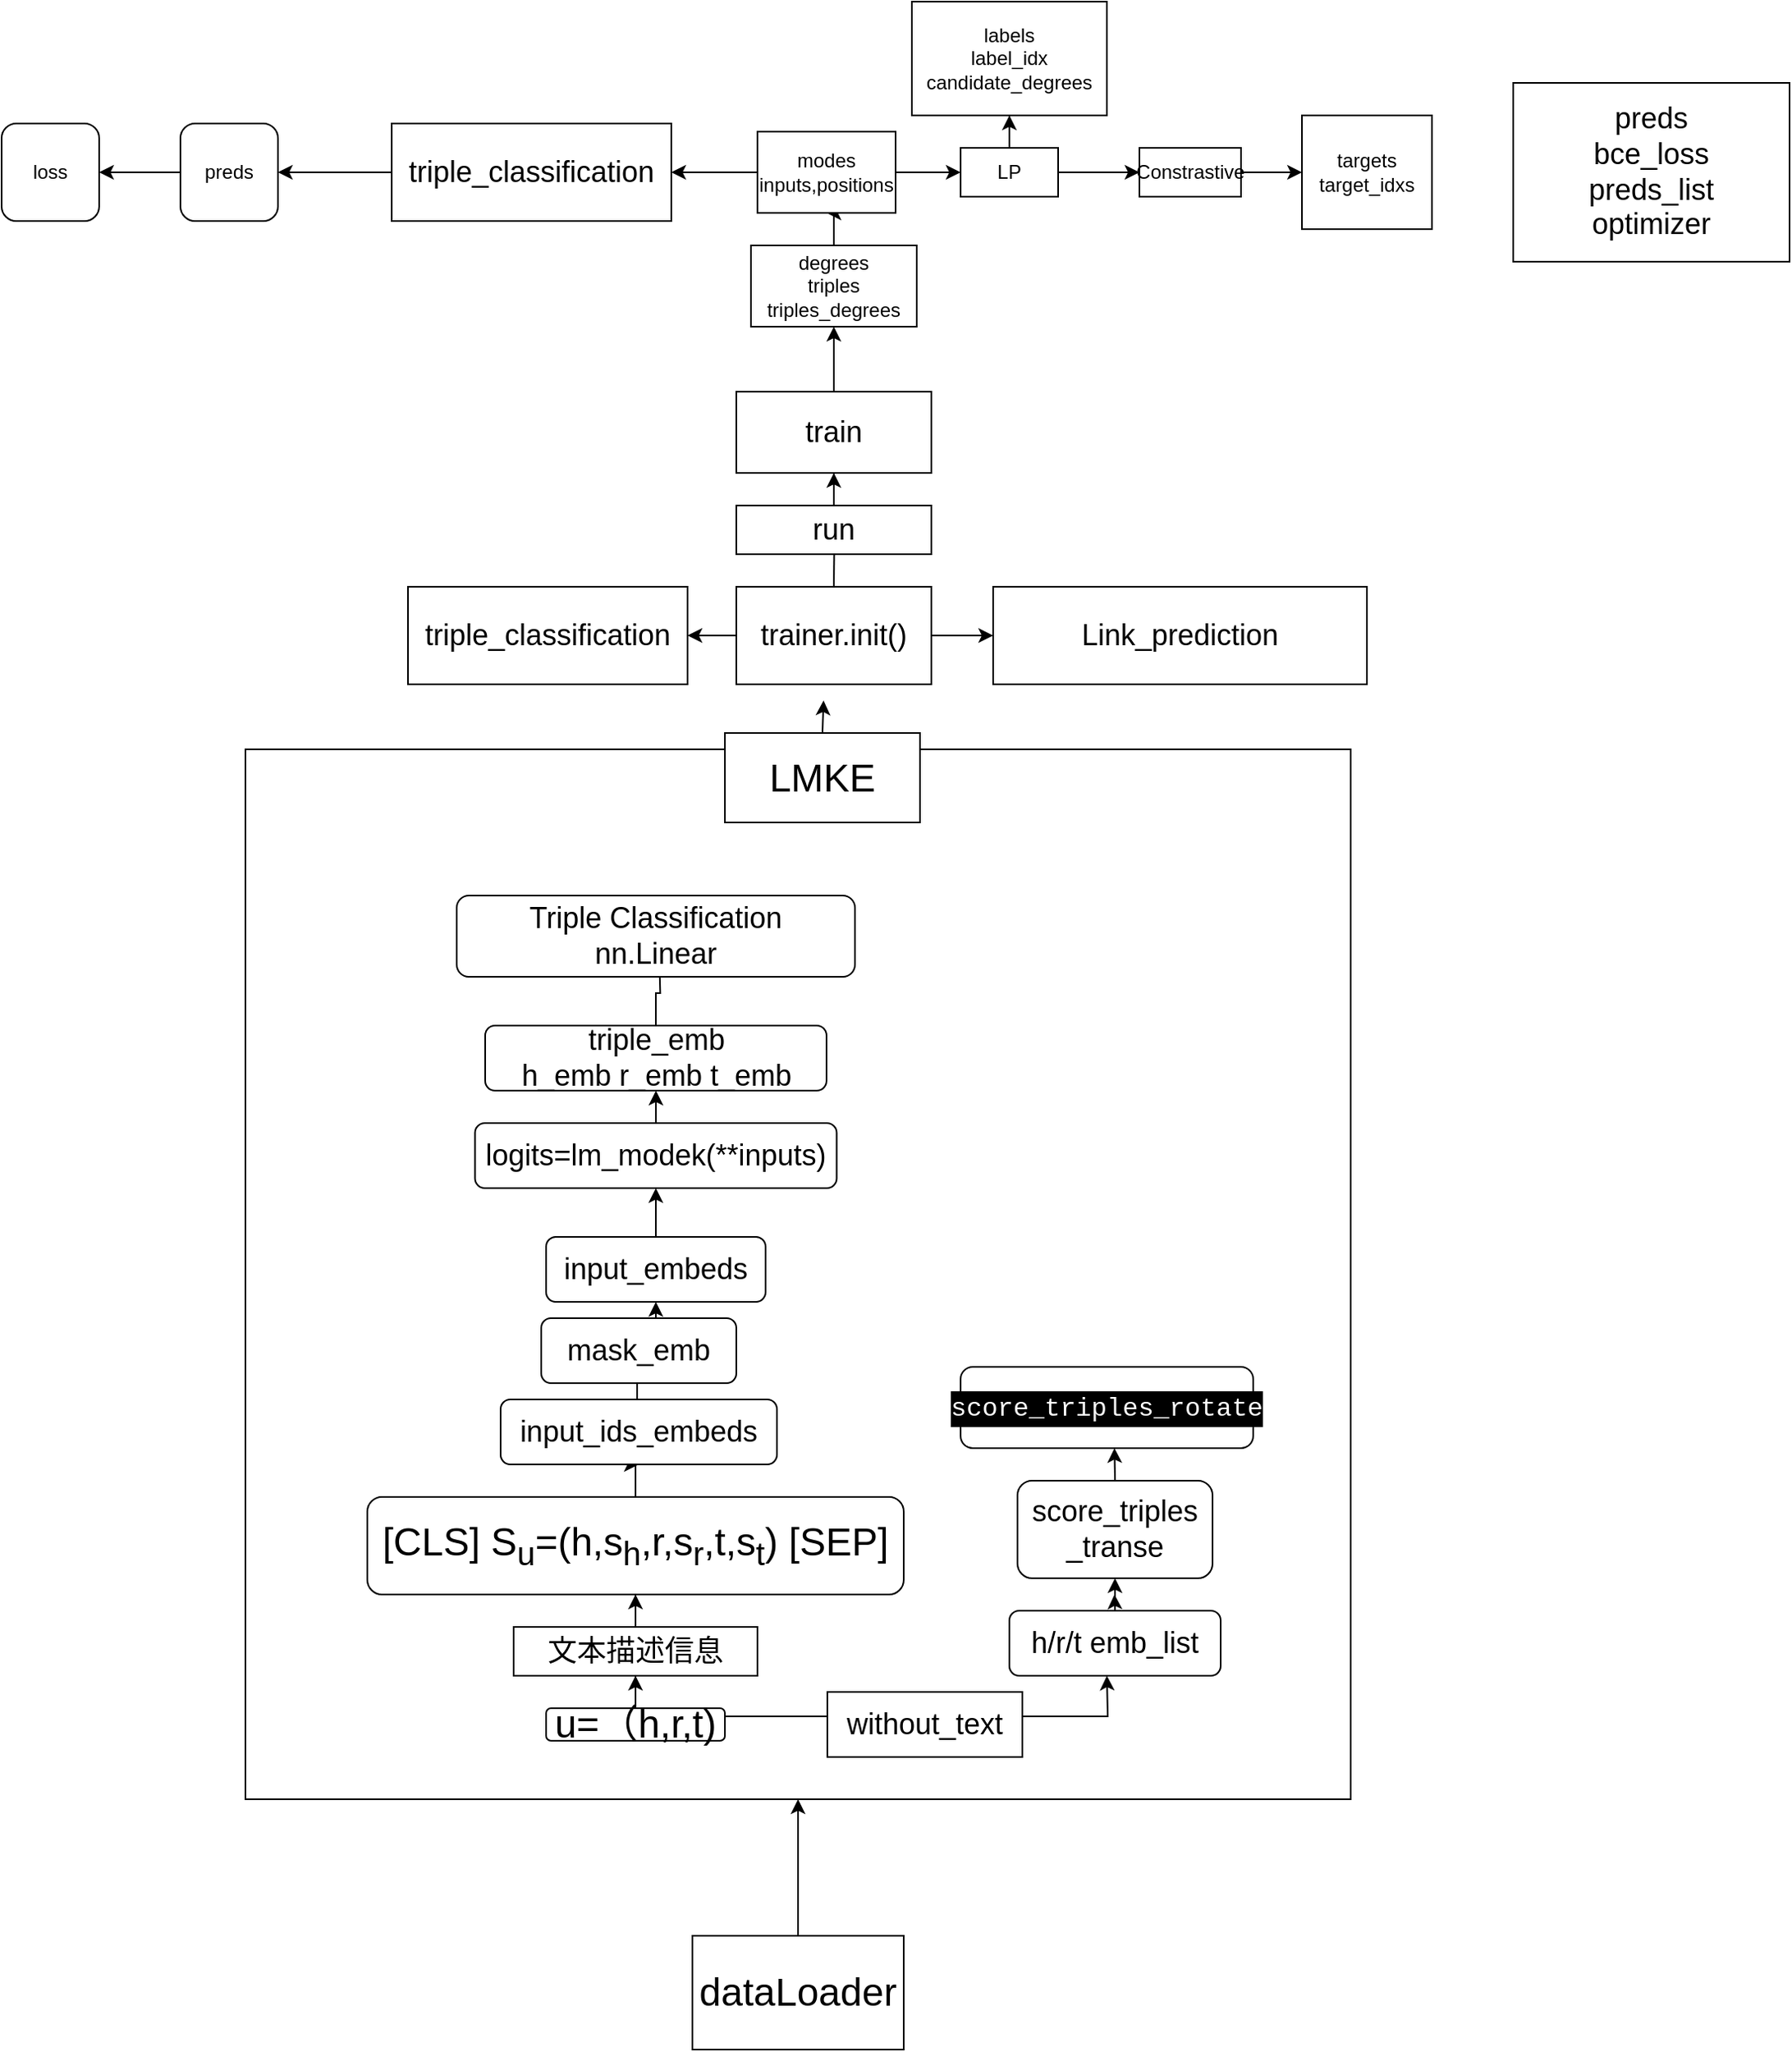 <mxfile version="21.7.4" type="github">
  <diagram name="第 1 页" id="9JXRR2FQcuDCm_Itce8K">
    <mxGraphModel dx="1656" dy="943" grid="1" gridSize="10" guides="1" tooltips="1" connect="1" arrows="1" fold="1" page="1" pageScale="1" pageWidth="827" pageHeight="1169" math="0" shadow="0">
      <root>
        <mxCell id="0" />
        <mxCell id="1" parent="0" />
        <mxCell id="J2ooBoPmb8nhM15LZhtm-82" value="" style="rounded=0;whiteSpace=wrap;html=1;" parent="1" vertex="1">
          <mxGeometry x="-150" y="540" width="680" height="646" as="geometry" />
        </mxCell>
        <mxCell id="J2ooBoPmb8nhM15LZhtm-6" value="" style="edgeStyle=orthogonalEdgeStyle;rounded=0;orthogonalLoop=1;jettySize=auto;html=1;" parent="1" source="J2ooBoPmb8nhM15LZhtm-7" target="J2ooBoPmb8nhM15LZhtm-4" edge="1">
          <mxGeometry relative="1" as="geometry" />
        </mxCell>
        <mxCell id="J2ooBoPmb8nhM15LZhtm-38" style="edgeStyle=orthogonalEdgeStyle;rounded=0;orthogonalLoop=1;jettySize=auto;html=1;exitX=1;exitY=0.25;exitDx=0;exitDy=0;" parent="1" source="J2ooBoPmb8nhM15LZhtm-3" edge="1">
          <mxGeometry relative="1" as="geometry">
            <mxPoint x="380.0" y="1110" as="targetPoint" />
          </mxGeometry>
        </mxCell>
        <mxCell id="J2ooBoPmb8nhM15LZhtm-3" value="&lt;font style=&quot;font-size: 24px;&quot;&gt;u=（h,r,t)&lt;/font&gt;" style="rounded=1;whiteSpace=wrap;html=1;" parent="1" vertex="1">
          <mxGeometry x="35" y="1130" width="110" height="20" as="geometry" />
        </mxCell>
        <mxCell id="J2ooBoPmb8nhM15LZhtm-20" style="edgeStyle=orthogonalEdgeStyle;rounded=0;orthogonalLoop=1;jettySize=auto;html=1;exitX=0.5;exitY=0;exitDx=0;exitDy=0;" parent="1" source="J2ooBoPmb8nhM15LZhtm-4" target="J2ooBoPmb8nhM15LZhtm-16" edge="1">
          <mxGeometry relative="1" as="geometry" />
        </mxCell>
        <mxCell id="J2ooBoPmb8nhM15LZhtm-4" value="&lt;font style=&quot;font-size: 24px;&quot;&gt;&lt;font style=&quot;&quot;&gt;[CLS] S&lt;sub&gt;u&lt;/sub&gt;&lt;/font&gt;&lt;font style=&quot;&quot;&gt;=(h,s&lt;sub style=&quot;&quot;&gt;h&lt;/sub&gt;,r,s&lt;sub style=&quot;&quot;&gt;r&lt;/sub&gt;,t,s&lt;sub style=&quot;&quot;&gt;t&lt;/sub&gt;) [SEP]&lt;/font&gt;&lt;/font&gt;" style="rounded=1;whiteSpace=wrap;html=1;" parent="1" vertex="1">
          <mxGeometry x="-75" y="1000" width="330" height="60" as="geometry" />
        </mxCell>
        <mxCell id="J2ooBoPmb8nhM15LZhtm-9" value="" style="edgeStyle=orthogonalEdgeStyle;rounded=0;orthogonalLoop=1;jettySize=auto;html=1;" parent="1" source="J2ooBoPmb8nhM15LZhtm-3" target="J2ooBoPmb8nhM15LZhtm-7" edge="1">
          <mxGeometry relative="1" as="geometry">
            <mxPoint x="90" y="1140" as="sourcePoint" />
            <mxPoint x="145" y="980" as="targetPoint" />
          </mxGeometry>
        </mxCell>
        <mxCell id="J2ooBoPmb8nhM15LZhtm-7" value="&lt;font style=&quot;font-size: 18px;&quot;&gt;文本描述信息&lt;/font&gt;" style="rounded=0;whiteSpace=wrap;html=1;" parent="1" vertex="1">
          <mxGeometry x="15" y="1080" width="150" height="30" as="geometry" />
        </mxCell>
        <mxCell id="J2ooBoPmb8nhM15LZhtm-22" style="edgeStyle=orthogonalEdgeStyle;rounded=0;orthogonalLoop=1;jettySize=auto;html=1;exitX=0.5;exitY=0;exitDx=0;exitDy=0;" parent="1" source="J2ooBoPmb8nhM15LZhtm-16" edge="1">
          <mxGeometry relative="1" as="geometry">
            <mxPoint x="91" y="910" as="targetPoint" />
          </mxGeometry>
        </mxCell>
        <mxCell id="J2ooBoPmb8nhM15LZhtm-16" value="&lt;span style=&quot;font-size: 18px;&quot;&gt;input_ids_embeds&lt;/span&gt;" style="rounded=1;whiteSpace=wrap;html=1;" parent="1" vertex="1">
          <mxGeometry x="7" y="940" width="170" height="40" as="geometry" />
        </mxCell>
        <mxCell id="J2ooBoPmb8nhM15LZhtm-28" style="edgeStyle=orthogonalEdgeStyle;rounded=0;orthogonalLoop=1;jettySize=auto;html=1;exitX=0.5;exitY=0;exitDx=0;exitDy=0;entryX=0.5;entryY=1;entryDx=0;entryDy=0;" parent="1" source="J2ooBoPmb8nhM15LZhtm-19" target="J2ooBoPmb8nhM15LZhtm-23" edge="1">
          <mxGeometry relative="1" as="geometry" />
        </mxCell>
        <mxCell id="J2ooBoPmb8nhM15LZhtm-19" value="&lt;font style=&quot;font-size: 18px;&quot;&gt;mask_emb&lt;/font&gt;" style="rounded=1;whiteSpace=wrap;html=1;" parent="1" vertex="1">
          <mxGeometry x="32" y="890" width="120" height="40" as="geometry" />
        </mxCell>
        <mxCell id="J2ooBoPmb8nhM15LZhtm-23" value="&lt;font style=&quot;font-size: 18px;&quot;&gt;input_embeds&lt;/font&gt;" style="rounded=1;whiteSpace=wrap;html=1;" parent="1" vertex="1">
          <mxGeometry x="35" y="840" width="135" height="40" as="geometry" />
        </mxCell>
        <mxCell id="J2ooBoPmb8nhM15LZhtm-33" value="" style="edgeStyle=orthogonalEdgeStyle;rounded=0;orthogonalLoop=1;jettySize=auto;html=1;" parent="1" source="J2ooBoPmb8nhM15LZhtm-24" target="J2ooBoPmb8nhM15LZhtm-26" edge="1">
          <mxGeometry relative="1" as="geometry" />
        </mxCell>
        <mxCell id="J2ooBoPmb8nhM15LZhtm-24" value="&lt;font style=&quot;font-size: 18px;&quot;&gt;logits=lm_modek(**inputs)&lt;/font&gt;" style="rounded=1;whiteSpace=wrap;html=1;" parent="1" vertex="1">
          <mxGeometry x="-8.75" y="770" width="222.5" height="40" as="geometry" />
        </mxCell>
        <mxCell id="J2ooBoPmb8nhM15LZhtm-37" style="edgeStyle=orthogonalEdgeStyle;rounded=0;orthogonalLoop=1;jettySize=auto;html=1;exitX=0.5;exitY=0;exitDx=0;exitDy=0;" parent="1" source="J2ooBoPmb8nhM15LZhtm-26" edge="1">
          <mxGeometry relative="1" as="geometry">
            <mxPoint x="104.667" y="670" as="targetPoint" />
          </mxGeometry>
        </mxCell>
        <mxCell id="J2ooBoPmb8nhM15LZhtm-26" value="&lt;font style=&quot;font-size: 18px;&quot;&gt;triple_emb&lt;br&gt;h_emb r_emb t_emb&lt;/font&gt;" style="rounded=1;whiteSpace=wrap;html=1;" parent="1" vertex="1">
          <mxGeometry x="-2.5" y="710" width="210" height="40" as="geometry" />
        </mxCell>
        <mxCell id="J2ooBoPmb8nhM15LZhtm-31" value="" style="endArrow=classic;html=1;rounded=0;exitX=0.5;exitY=0;exitDx=0;exitDy=0;entryX=0.5;entryY=1;entryDx=0;entryDy=0;" parent="1" source="J2ooBoPmb8nhM15LZhtm-23" target="J2ooBoPmb8nhM15LZhtm-24" edge="1">
          <mxGeometry width="50" height="50" relative="1" as="geometry">
            <mxPoint x="60" y="860" as="sourcePoint" />
            <mxPoint x="110" y="810" as="targetPoint" />
          </mxGeometry>
        </mxCell>
        <mxCell id="J2ooBoPmb8nhM15LZhtm-34" value="&lt;font style=&quot;font-size: 18px;&quot;&gt;Triple Classification&lt;br&gt;nn.Linear&lt;/font&gt;" style="rounded=1;whiteSpace=wrap;html=1;" parent="1" vertex="1">
          <mxGeometry x="-20" y="630" width="245" height="50" as="geometry" />
        </mxCell>
        <mxCell id="J2ooBoPmb8nhM15LZhtm-44" style="edgeStyle=orthogonalEdgeStyle;rounded=0;orthogonalLoop=1;jettySize=auto;html=1;exitX=0.5;exitY=0;exitDx=0;exitDy=0;" parent="1" source="J2ooBoPmb8nhM15LZhtm-39" edge="1">
          <mxGeometry relative="1" as="geometry">
            <mxPoint x="384.667" y="1060" as="targetPoint" />
          </mxGeometry>
        </mxCell>
        <mxCell id="J2ooBoPmb8nhM15LZhtm-45" style="edgeStyle=orthogonalEdgeStyle;rounded=0;orthogonalLoop=1;jettySize=auto;html=1;exitX=0.5;exitY=0;exitDx=0;exitDy=0;entryX=0.5;entryY=1;entryDx=0;entryDy=0;" parent="1" source="J2ooBoPmb8nhM15LZhtm-39" target="J2ooBoPmb8nhM15LZhtm-43" edge="1">
          <mxGeometry relative="1" as="geometry" />
        </mxCell>
        <mxCell id="J2ooBoPmb8nhM15LZhtm-39" value="&lt;font style=&quot;font-size: 18px;&quot;&gt;h/r/t emb_list&lt;/font&gt;" style="rounded=1;whiteSpace=wrap;html=1;" parent="1" vertex="1">
          <mxGeometry x="320" y="1070" width="130" height="40" as="geometry" />
        </mxCell>
        <mxCell id="J2ooBoPmb8nhM15LZhtm-40" value="&lt;font style=&quot;font-size: 18px;&quot;&gt;without_text&lt;/font&gt;" style="rounded=0;whiteSpace=wrap;html=1;" parent="1" vertex="1">
          <mxGeometry x="208" y="1120" width="120" height="40" as="geometry" />
        </mxCell>
        <mxCell id="J2ooBoPmb8nhM15LZhtm-46" style="edgeStyle=orthogonalEdgeStyle;rounded=0;orthogonalLoop=1;jettySize=auto;html=1;exitX=0.5;exitY=0;exitDx=0;exitDy=0;" parent="1" source="J2ooBoPmb8nhM15LZhtm-43" edge="1">
          <mxGeometry relative="1" as="geometry">
            <mxPoint x="384.667" y="970" as="targetPoint" />
          </mxGeometry>
        </mxCell>
        <mxCell id="J2ooBoPmb8nhM15LZhtm-43" value="&lt;font style=&quot;font-size: 18px;&quot;&gt;score_triples&lt;br&gt;_transe&lt;/font&gt;" style="rounded=1;whiteSpace=wrap;html=1;" parent="1" vertex="1">
          <mxGeometry x="325" y="990" width="120" height="60" as="geometry" />
        </mxCell>
        <mxCell id="J2ooBoPmb8nhM15LZhtm-47" value="&lt;div style=&quot;color: rgb(255, 255, 255); background-color: rgb(0, 0, 0); font-family: Consolas, &amp;quot;Courier New&amp;quot;, monospace; font-size: 16px; line-height: 22px;&quot;&gt;score_triples_rotate&lt;/div&gt;" style="rounded=1;whiteSpace=wrap;html=1;" parent="1" vertex="1">
          <mxGeometry x="290" y="920" width="180" height="50" as="geometry" />
        </mxCell>
        <mxCell id="J2ooBoPmb8nhM15LZhtm-117" style="edgeStyle=orthogonalEdgeStyle;rounded=0;orthogonalLoop=1;jettySize=auto;html=1;exitX=0;exitY=0.5;exitDx=0;exitDy=0;entryX=1;entryY=0.5;entryDx=0;entryDy=0;" parent="1" source="J2ooBoPmb8nhM15LZhtm-52" target="J2ooBoPmb8nhM15LZhtm-59" edge="1">
          <mxGeometry relative="1" as="geometry" />
        </mxCell>
        <mxCell id="J2ooBoPmb8nhM15LZhtm-52" value="preds" style="rounded=1;whiteSpace=wrap;html=1;" parent="1" vertex="1">
          <mxGeometry x="-190" y="155" width="60" height="60" as="geometry" />
        </mxCell>
        <mxCell id="n6FowlvJA5blBHfmLOYl-14" value="" style="edgeStyle=orthogonalEdgeStyle;rounded=0;orthogonalLoop=1;jettySize=auto;html=1;" edge="1" parent="1" source="J2ooBoPmb8nhM15LZhtm-58" target="J2ooBoPmb8nhM15LZhtm-71">
          <mxGeometry relative="1" as="geometry" />
        </mxCell>
        <mxCell id="n6FowlvJA5blBHfmLOYl-17" value="" style="edgeStyle=orthogonalEdgeStyle;rounded=0;orthogonalLoop=1;jettySize=auto;html=1;" edge="1" parent="1" source="J2ooBoPmb8nhM15LZhtm-58" target="J2ooBoPmb8nhM15LZhtm-65">
          <mxGeometry relative="1" as="geometry" />
        </mxCell>
        <mxCell id="J2ooBoPmb8nhM15LZhtm-58" value="LP" style="rounded=0;whiteSpace=wrap;html=1;" parent="1" vertex="1">
          <mxGeometry x="290" y="170" width="60" height="30" as="geometry" />
        </mxCell>
        <mxCell id="J2ooBoPmb8nhM15LZhtm-59" value="loss" style="rounded=1;whiteSpace=wrap;html=1;" parent="1" vertex="1">
          <mxGeometry x="-300" y="155" width="60" height="60" as="geometry" />
        </mxCell>
        <mxCell id="J2ooBoPmb8nhM15LZhtm-63" value="targets&lt;br&gt;target_idxs" style="whiteSpace=wrap;html=1;rounded=0;" parent="1" vertex="1">
          <mxGeometry x="500" y="150" width="80" height="70" as="geometry" />
        </mxCell>
        <mxCell id="J2ooBoPmb8nhM15LZhtm-65" value="labels&lt;br&gt;label_idx&lt;br&gt;candidate_degrees" style="whiteSpace=wrap;html=1;rounded=0;" parent="1" vertex="1">
          <mxGeometry x="260" y="80" width="120" height="70" as="geometry" />
        </mxCell>
        <mxCell id="n6FowlvJA5blBHfmLOYl-16" value="" style="edgeStyle=orthogonalEdgeStyle;rounded=0;orthogonalLoop=1;jettySize=auto;html=1;" edge="1" parent="1" source="J2ooBoPmb8nhM15LZhtm-71" target="J2ooBoPmb8nhM15LZhtm-63">
          <mxGeometry relative="1" as="geometry" />
        </mxCell>
        <mxCell id="J2ooBoPmb8nhM15LZhtm-71" value="Constrastive" style="rounded=0;whiteSpace=wrap;html=1;" parent="1" vertex="1">
          <mxGeometry x="400" y="170" width="62.5" height="30" as="geometry" />
        </mxCell>
        <mxCell id="J2ooBoPmb8nhM15LZhtm-98" style="edgeStyle=orthogonalEdgeStyle;rounded=0;orthogonalLoop=1;jettySize=auto;html=1;exitX=0.5;exitY=0;exitDx=0;exitDy=0;" parent="1" source="J2ooBoPmb8nhM15LZhtm-83" edge="1">
          <mxGeometry relative="1" as="geometry">
            <mxPoint x="205.667" y="510.0" as="targetPoint" />
          </mxGeometry>
        </mxCell>
        <mxCell id="J2ooBoPmb8nhM15LZhtm-83" value="&lt;font style=&quot;font-size: 24px;&quot;&gt;LMKE&lt;/font&gt;" style="rounded=0;whiteSpace=wrap;html=1;" parent="1" vertex="1">
          <mxGeometry x="145" y="530" width="120" height="55" as="geometry" />
        </mxCell>
        <mxCell id="J2ooBoPmb8nhM15LZhtm-84" value="&lt;font style=&quot;font-size: 18px;&quot;&gt;preds&lt;br&gt;bce_loss&lt;br&gt;preds_list&lt;br&gt;optimizer&lt;br&gt;&lt;/font&gt;" style="rounded=0;whiteSpace=wrap;html=1;" parent="1" vertex="1">
          <mxGeometry x="630" y="130" width="170" height="110" as="geometry" />
        </mxCell>
        <mxCell id="J2ooBoPmb8nhM15LZhtm-99" style="edgeStyle=orthogonalEdgeStyle;rounded=0;orthogonalLoop=1;jettySize=auto;html=1;exitX=0.5;exitY=0;exitDx=0;exitDy=0;" parent="1" source="J2ooBoPmb8nhM15LZhtm-91" edge="1">
          <mxGeometry relative="1" as="geometry">
            <mxPoint x="212.333" y="410" as="targetPoint" />
          </mxGeometry>
        </mxCell>
        <mxCell id="J2ooBoPmb8nhM15LZhtm-101" value="" style="edgeStyle=orthogonalEdgeStyle;rounded=0;orthogonalLoop=1;jettySize=auto;html=1;" parent="1" source="J2ooBoPmb8nhM15LZhtm-91" target="J2ooBoPmb8nhM15LZhtm-100" edge="1">
          <mxGeometry relative="1" as="geometry" />
        </mxCell>
        <mxCell id="J2ooBoPmb8nhM15LZhtm-103" value="" style="edgeStyle=orthogonalEdgeStyle;rounded=0;orthogonalLoop=1;jettySize=auto;html=1;" parent="1" source="J2ooBoPmb8nhM15LZhtm-91" target="J2ooBoPmb8nhM15LZhtm-102" edge="1">
          <mxGeometry relative="1" as="geometry" />
        </mxCell>
        <mxCell id="J2ooBoPmb8nhM15LZhtm-91" value="&lt;font style=&quot;font-size: 18px;&quot;&gt;trainer.init()&lt;/font&gt;" style="rounded=0;whiteSpace=wrap;html=1;" parent="1" vertex="1">
          <mxGeometry x="152" y="440" width="120" height="60" as="geometry" />
        </mxCell>
        <mxCell id="J2ooBoPmb8nhM15LZhtm-94" value="" style="edgeStyle=orthogonalEdgeStyle;rounded=0;orthogonalLoop=1;jettySize=auto;html=1;entryX=0.5;entryY=1;entryDx=0;entryDy=0;" parent="1" source="J2ooBoPmb8nhM15LZhtm-92" target="J2ooBoPmb8nhM15LZhtm-82" edge="1">
          <mxGeometry relative="1" as="geometry">
            <mxPoint x="195" y="1330" as="targetPoint" />
          </mxGeometry>
        </mxCell>
        <mxCell id="J2ooBoPmb8nhM15LZhtm-92" value="&lt;font style=&quot;font-size: 24px;&quot;&gt;dataLoader&lt;/font&gt;" style="rounded=0;whiteSpace=wrap;html=1;" parent="1" vertex="1">
          <mxGeometry x="125" y="1270" width="130" height="70" as="geometry" />
        </mxCell>
        <mxCell id="J2ooBoPmb8nhM15LZhtm-100" value="&lt;span style=&quot;font-size: 18px;&quot;&gt;triple_classification&lt;/span&gt;" style="rounded=0;whiteSpace=wrap;html=1;" parent="1" vertex="1">
          <mxGeometry x="-50" y="440" width="172" height="60" as="geometry" />
        </mxCell>
        <mxCell id="J2ooBoPmb8nhM15LZhtm-102" value="&lt;span style=&quot;font-size: 18px;&quot;&gt;Link_prediction&lt;/span&gt;" style="rounded=0;whiteSpace=wrap;html=1;" parent="1" vertex="1">
          <mxGeometry x="310" y="440" width="230" height="60" as="geometry" />
        </mxCell>
        <mxCell id="J2ooBoPmb8nhM15LZhtm-114" value="" style="edgeStyle=orthogonalEdgeStyle;rounded=0;orthogonalLoop=1;jettySize=auto;html=1;" parent="1" source="J2ooBoPmb8nhM15LZhtm-106" target="J2ooBoPmb8nhM15LZhtm-113" edge="1">
          <mxGeometry relative="1" as="geometry" />
        </mxCell>
        <mxCell id="J2ooBoPmb8nhM15LZhtm-106" value="&lt;font style=&quot;font-size: 18px;&quot;&gt;run&lt;/font&gt;" style="rounded=0;whiteSpace=wrap;html=1;" parent="1" vertex="1">
          <mxGeometry x="152" y="390" width="120" height="30" as="geometry" />
        </mxCell>
        <mxCell id="J2ooBoPmb8nhM15LZhtm-116" style="edgeStyle=orthogonalEdgeStyle;rounded=0;orthogonalLoop=1;jettySize=auto;html=1;exitX=0;exitY=0.5;exitDx=0;exitDy=0;entryX=1;entryY=0.5;entryDx=0;entryDy=0;" parent="1" source="J2ooBoPmb8nhM15LZhtm-111" target="J2ooBoPmb8nhM15LZhtm-52" edge="1">
          <mxGeometry relative="1" as="geometry" />
        </mxCell>
        <mxCell id="J2ooBoPmb8nhM15LZhtm-111" value="&lt;span style=&quot;font-size: 18px;&quot;&gt;triple_classification&lt;/span&gt;" style="rounded=0;whiteSpace=wrap;html=1;" parent="1" vertex="1">
          <mxGeometry x="-60" y="155" width="172" height="60" as="geometry" />
        </mxCell>
        <mxCell id="n6FowlvJA5blBHfmLOYl-3" value="" style="edgeStyle=orthogonalEdgeStyle;rounded=0;orthogonalLoop=1;jettySize=auto;html=1;" edge="1" parent="1" source="J2ooBoPmb8nhM15LZhtm-113" target="n6FowlvJA5blBHfmLOYl-2">
          <mxGeometry relative="1" as="geometry" />
        </mxCell>
        <mxCell id="J2ooBoPmb8nhM15LZhtm-113" value="&lt;font style=&quot;font-size: 18px;&quot;&gt;train&lt;/font&gt;" style="rounded=0;whiteSpace=wrap;html=1;" parent="1" vertex="1">
          <mxGeometry x="152" y="320" width="120" height="50" as="geometry" />
        </mxCell>
        <mxCell id="n6FowlvJA5blBHfmLOYl-5" value="" style="edgeStyle=orthogonalEdgeStyle;rounded=0;orthogonalLoop=1;jettySize=auto;html=1;" edge="1" parent="1" source="n6FowlvJA5blBHfmLOYl-2" target="n6FowlvJA5blBHfmLOYl-4">
          <mxGeometry relative="1" as="geometry" />
        </mxCell>
        <mxCell id="n6FowlvJA5blBHfmLOYl-2" value="degrees&lt;br&gt;triples&lt;br&gt;triples_degrees&lt;br&gt;" style="rounded=0;whiteSpace=wrap;html=1;" vertex="1" parent="1">
          <mxGeometry x="161" y="230" width="102" height="50" as="geometry" />
        </mxCell>
        <mxCell id="n6FowlvJA5blBHfmLOYl-7" value="" style="edgeStyle=orthogonalEdgeStyle;rounded=0;orthogonalLoop=1;jettySize=auto;html=1;" edge="1" parent="1" source="n6FowlvJA5blBHfmLOYl-4" target="J2ooBoPmb8nhM15LZhtm-111">
          <mxGeometry relative="1" as="geometry">
            <mxPoint x="85" y="185" as="targetPoint" />
            <Array as="points" />
          </mxGeometry>
        </mxCell>
        <mxCell id="n6FowlvJA5blBHfmLOYl-11" value="" style="edgeStyle=orthogonalEdgeStyle;rounded=0;orthogonalLoop=1;jettySize=auto;html=1;" edge="1" parent="1" source="n6FowlvJA5blBHfmLOYl-4" target="J2ooBoPmb8nhM15LZhtm-58">
          <mxGeometry relative="1" as="geometry" />
        </mxCell>
        <mxCell id="n6FowlvJA5blBHfmLOYl-4" value="modes&lt;br&gt;inputs,positions" style="rounded=0;whiteSpace=wrap;html=1;" vertex="1" parent="1">
          <mxGeometry x="165" y="160" width="85" height="50" as="geometry" />
        </mxCell>
      </root>
    </mxGraphModel>
  </diagram>
</mxfile>
